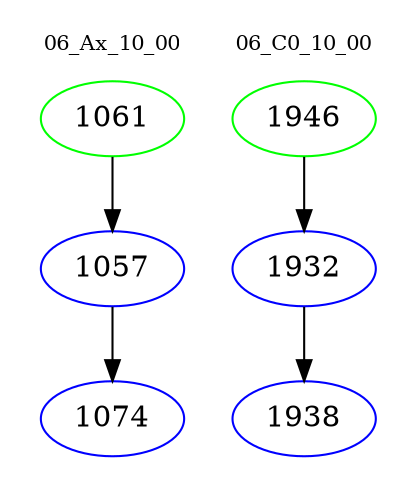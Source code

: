 digraph{
subgraph cluster_0 {
color = white
label = "06_Ax_10_00";
fontsize=10;
T0_1061 [label="1061", color="green"]
T0_1061 -> T0_1057 [color="black"]
T0_1057 [label="1057", color="blue"]
T0_1057 -> T0_1074 [color="black"]
T0_1074 [label="1074", color="blue"]
}
subgraph cluster_1 {
color = white
label = "06_C0_10_00";
fontsize=10;
T1_1946 [label="1946", color="green"]
T1_1946 -> T1_1932 [color="black"]
T1_1932 [label="1932", color="blue"]
T1_1932 -> T1_1938 [color="black"]
T1_1938 [label="1938", color="blue"]
}
}
